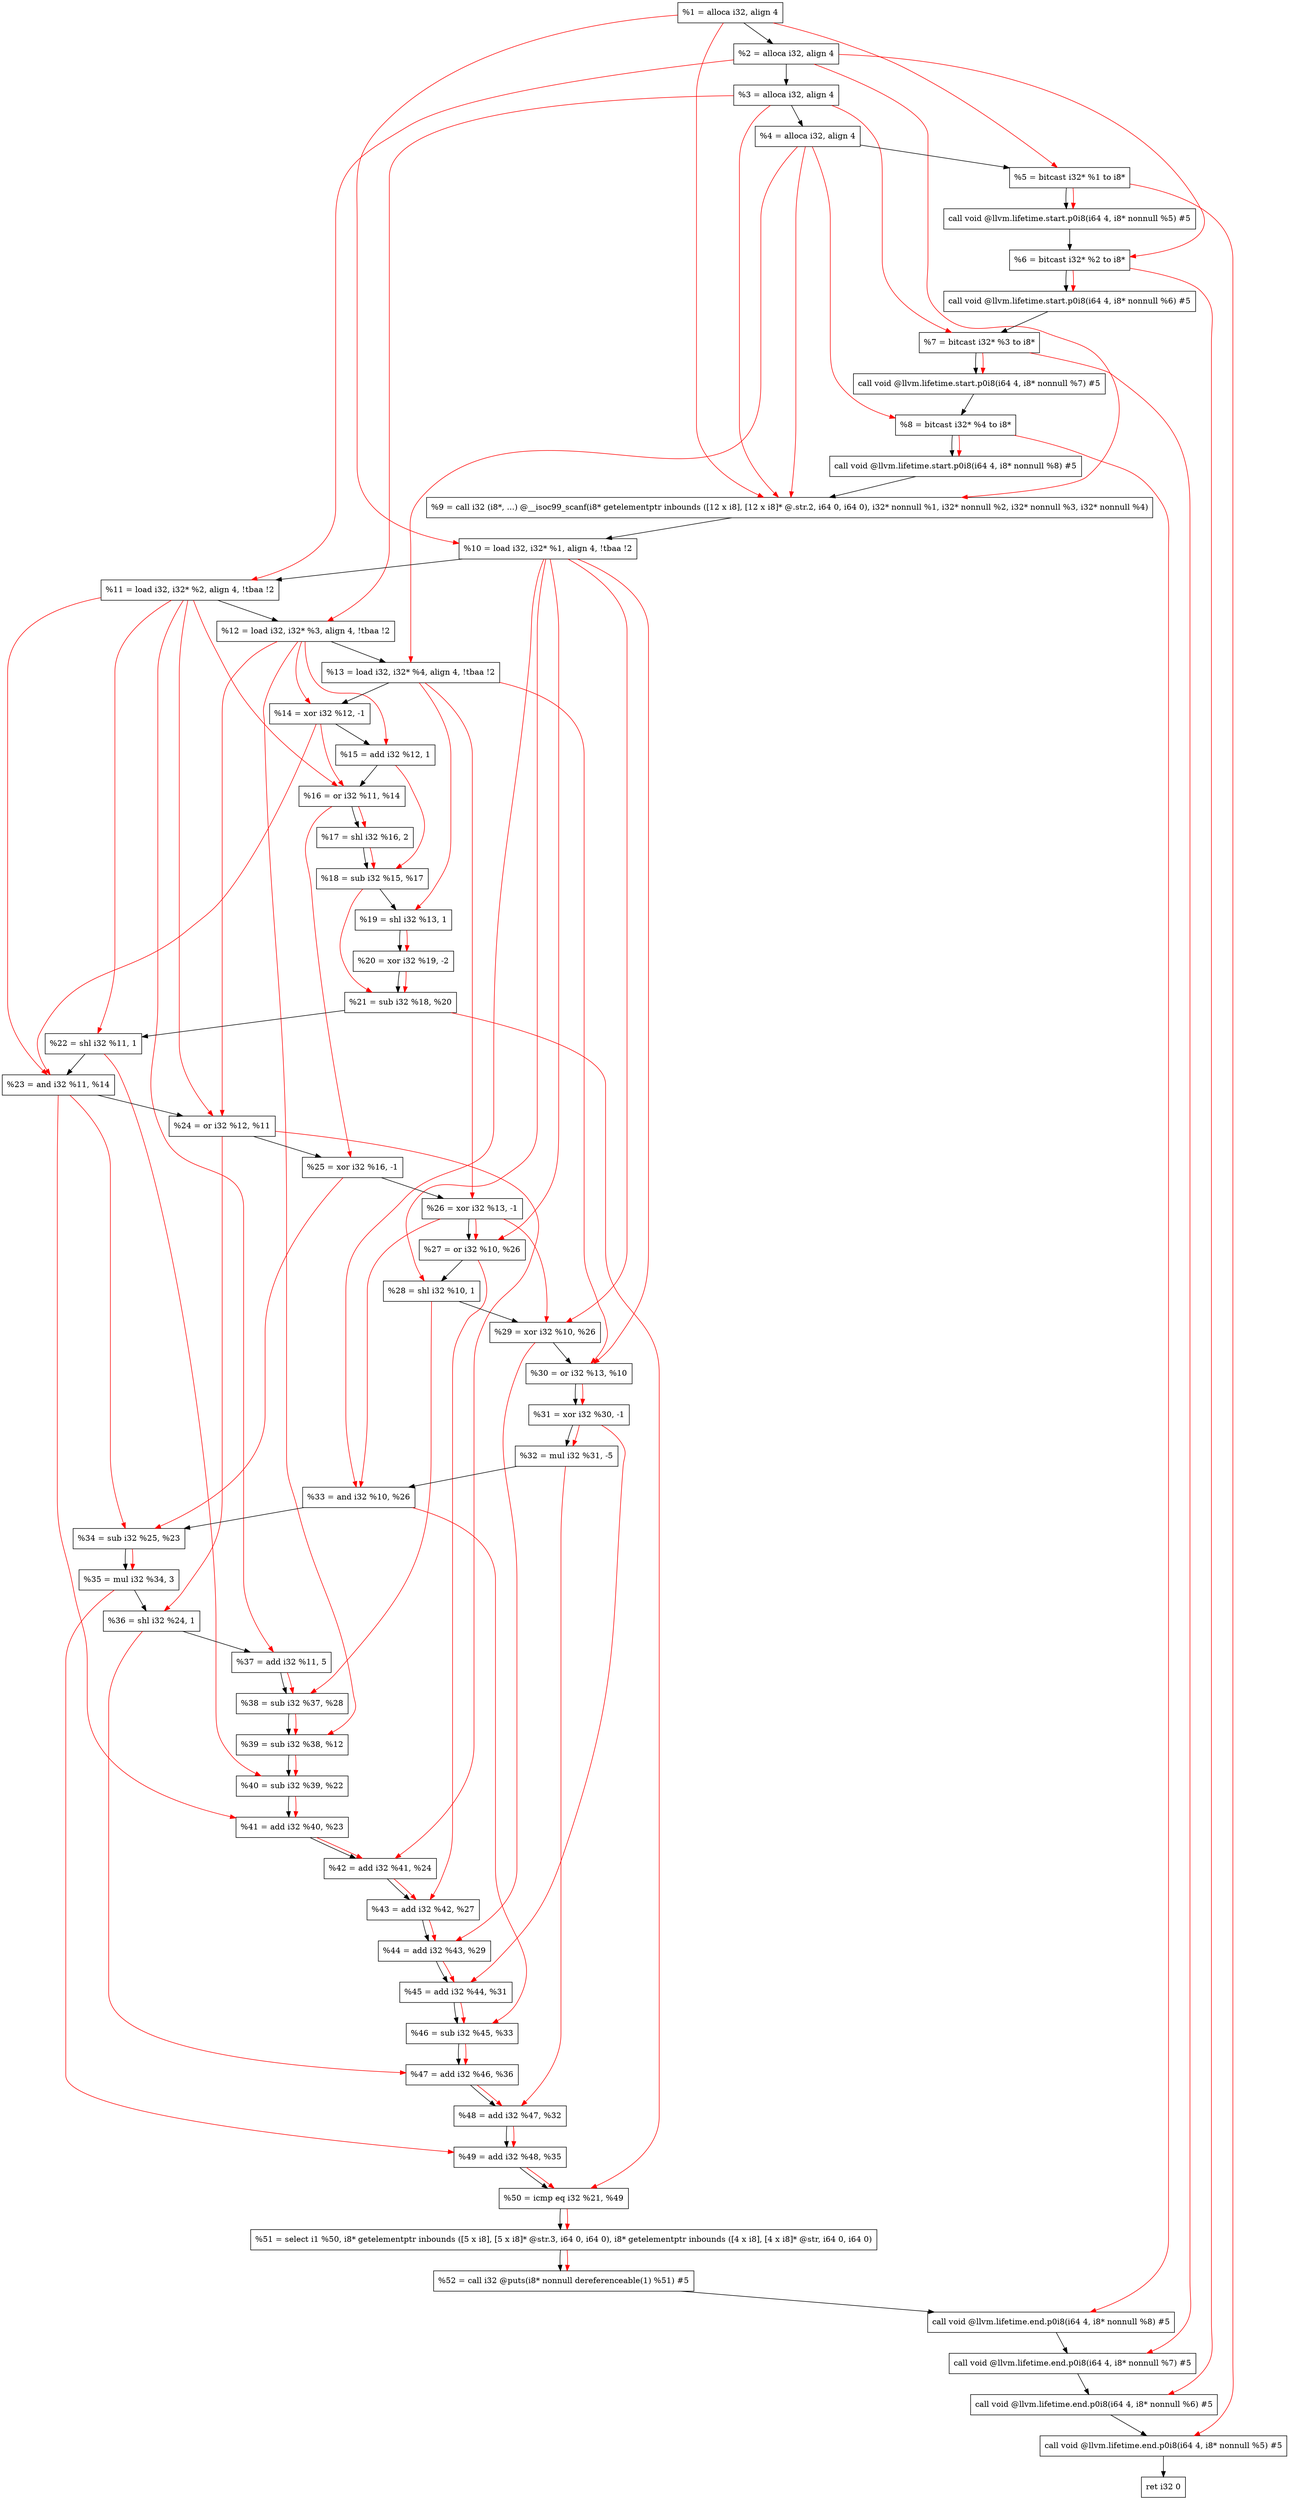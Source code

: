 digraph "DFG for'main' function" {
	Node0xa4ea38[shape=record, label="  %1 = alloca i32, align 4"];
	Node0xa4eab8[shape=record, label="  %2 = alloca i32, align 4"];
	Node0xa4eb48[shape=record, label="  %3 = alloca i32, align 4"];
	Node0xa4eba8[shape=record, label="  %4 = alloca i32, align 4"];
	Node0xa4ec58[shape=record, label="  %5 = bitcast i32* %1 to i8*"];
	Node0xa4f088[shape=record, label="  call void @llvm.lifetime.start.p0i8(i64 4, i8* nonnull %5) #5"];
	Node0xa4f168[shape=record, label="  %6 = bitcast i32* %2 to i8*"];
	Node0xa4f268[shape=record, label="  call void @llvm.lifetime.start.p0i8(i64 4, i8* nonnull %6) #5"];
	Node0xa4f328[shape=record, label="  %7 = bitcast i32* %3 to i8*"];
	Node0xa4f3d8[shape=record, label="  call void @llvm.lifetime.start.p0i8(i64 4, i8* nonnull %7) #5"];
	Node0xa4f498[shape=record, label="  %8 = bitcast i32* %4 to i8*"];
	Node0xa4f548[shape=record, label="  call void @llvm.lifetime.start.p0i8(i64 4, i8* nonnull %8) #5"];
	Node0xa49ab0[shape=record, label="  %9 = call i32 (i8*, ...) @__isoc99_scanf(i8* getelementptr inbounds ([12 x i8], [12 x i8]* @.str.2, i64 0, i64 0), i32* nonnull %1, i32* nonnull %2, i32* nonnull %3, i32* nonnull %4)"];
	Node0xa4f748[shape=record, label="  %10 = load i32, i32* %1, align 4, !tbaa !2"];
	Node0xa506b8[shape=record, label="  %11 = load i32, i32* %2, align 4, !tbaa !2"];
	Node0xa50d28[shape=record, label="  %12 = load i32, i32* %3, align 4, !tbaa !2"];
	Node0xa50d88[shape=record, label="  %13 = load i32, i32* %4, align 4, !tbaa !2"];
	Node0xa50e00[shape=record, label="  %14 = xor i32 %12, -1"];
	Node0xa50e70[shape=record, label="  %15 = add i32 %12, 1"];
	Node0xa50ee0[shape=record, label="  %16 = or i32 %11, %14"];
	Node0xa50f50[shape=record, label="  %17 = shl i32 %16, 2"];
	Node0xa50fc0[shape=record, label="  %18 = sub i32 %15, %17"];
	Node0xa51030[shape=record, label="  %19 = shl i32 %13, 1"];
	Node0xa510a0[shape=record, label="  %20 = xor i32 %19, -2"];
	Node0xa51110[shape=record, label="  %21 = sub i32 %18, %20"];
	Node0xa51180[shape=record, label="  %22 = shl i32 %11, 1"];
	Node0xa511f0[shape=record, label="  %23 = and i32 %11, %14"];
	Node0xa51260[shape=record, label="  %24 = or i32 %12, %11"];
	Node0xa512d0[shape=record, label="  %25 = xor i32 %16, -1"];
	Node0xa51340[shape=record, label="  %26 = xor i32 %13, -1"];
	Node0xa513b0[shape=record, label="  %27 = or i32 %10, %26"];
	Node0xa51420[shape=record, label="  %28 = shl i32 %10, 1"];
	Node0xa51490[shape=record, label="  %29 = xor i32 %10, %26"];
	Node0xa51500[shape=record, label="  %30 = or i32 %13, %10"];
	Node0xa51570[shape=record, label="  %31 = xor i32 %30, -1"];
	Node0xa515e0[shape=record, label="  %32 = mul i32 %31, -5"];
	Node0xa51650[shape=record, label="  %33 = and i32 %10, %26"];
	Node0xa516c0[shape=record, label="  %34 = sub i32 %25, %23"];
	Node0xa51730[shape=record, label="  %35 = mul i32 %34, 3"];
	Node0xa517a0[shape=record, label="  %36 = shl i32 %24, 1"];
	Node0xa51810[shape=record, label="  %37 = add i32 %11, 5"];
	Node0xa51880[shape=record, label="  %38 = sub i32 %37, %28"];
	Node0xa518f0[shape=record, label="  %39 = sub i32 %38, %12"];
	Node0xa51960[shape=record, label="  %40 = sub i32 %39, %22"];
	Node0xa519d0[shape=record, label="  %41 = add i32 %40, %23"];
	Node0xa51a40[shape=record, label="  %42 = add i32 %41, %24"];
	Node0xa51ab0[shape=record, label="  %43 = add i32 %42, %27"];
	Node0xa51b20[shape=record, label="  %44 = add i32 %43, %29"];
	Node0xa51b90[shape=record, label="  %45 = add i32 %44, %31"];
	Node0xa51c00[shape=record, label="  %46 = sub i32 %45, %33"];
	Node0xa51c70[shape=record, label="  %47 = add i32 %46, %36"];
	Node0xa51ce0[shape=record, label="  %48 = add i32 %47, %32"];
	Node0xa51d50[shape=record, label="  %49 = add i32 %48, %35"];
	Node0xa51dc0[shape=record, label="  %50 = icmp eq i32 %21, %49"];
	Node0x9ee8b8[shape=record, label="  %51 = select i1 %50, i8* getelementptr inbounds ([5 x i8], [5 x i8]* @str.3, i64 0, i64 0), i8* getelementptr inbounds ([4 x i8], [4 x i8]* @str, i64 0, i64 0)"];
	Node0xa51e50[shape=record, label="  %52 = call i32 @puts(i8* nonnull dereferenceable(1) %51) #5"];
	Node0xa520f8[shape=record, label="  call void @llvm.lifetime.end.p0i8(i64 4, i8* nonnull %8) #5"];
	Node0xa52258[shape=record, label="  call void @llvm.lifetime.end.p0i8(i64 4, i8* nonnull %7) #5"];
	Node0xa52368[shape=record, label="  call void @llvm.lifetime.end.p0i8(i64 4, i8* nonnull %6) #5"];
	Node0xa52478[shape=record, label="  call void @llvm.lifetime.end.p0i8(i64 4, i8* nonnull %5) #5"];
	Node0xa52538[shape=record, label="  ret i32 0"];
	Node0xa4ea38 -> Node0xa4eab8;
	Node0xa4eab8 -> Node0xa4eb48;
	Node0xa4eb48 -> Node0xa4eba8;
	Node0xa4eba8 -> Node0xa4ec58;
	Node0xa4ec58 -> Node0xa4f088;
	Node0xa4f088 -> Node0xa4f168;
	Node0xa4f168 -> Node0xa4f268;
	Node0xa4f268 -> Node0xa4f328;
	Node0xa4f328 -> Node0xa4f3d8;
	Node0xa4f3d8 -> Node0xa4f498;
	Node0xa4f498 -> Node0xa4f548;
	Node0xa4f548 -> Node0xa49ab0;
	Node0xa49ab0 -> Node0xa4f748;
	Node0xa4f748 -> Node0xa506b8;
	Node0xa506b8 -> Node0xa50d28;
	Node0xa50d28 -> Node0xa50d88;
	Node0xa50d88 -> Node0xa50e00;
	Node0xa50e00 -> Node0xa50e70;
	Node0xa50e70 -> Node0xa50ee0;
	Node0xa50ee0 -> Node0xa50f50;
	Node0xa50f50 -> Node0xa50fc0;
	Node0xa50fc0 -> Node0xa51030;
	Node0xa51030 -> Node0xa510a0;
	Node0xa510a0 -> Node0xa51110;
	Node0xa51110 -> Node0xa51180;
	Node0xa51180 -> Node0xa511f0;
	Node0xa511f0 -> Node0xa51260;
	Node0xa51260 -> Node0xa512d0;
	Node0xa512d0 -> Node0xa51340;
	Node0xa51340 -> Node0xa513b0;
	Node0xa513b0 -> Node0xa51420;
	Node0xa51420 -> Node0xa51490;
	Node0xa51490 -> Node0xa51500;
	Node0xa51500 -> Node0xa51570;
	Node0xa51570 -> Node0xa515e0;
	Node0xa515e0 -> Node0xa51650;
	Node0xa51650 -> Node0xa516c0;
	Node0xa516c0 -> Node0xa51730;
	Node0xa51730 -> Node0xa517a0;
	Node0xa517a0 -> Node0xa51810;
	Node0xa51810 -> Node0xa51880;
	Node0xa51880 -> Node0xa518f0;
	Node0xa518f0 -> Node0xa51960;
	Node0xa51960 -> Node0xa519d0;
	Node0xa519d0 -> Node0xa51a40;
	Node0xa51a40 -> Node0xa51ab0;
	Node0xa51ab0 -> Node0xa51b20;
	Node0xa51b20 -> Node0xa51b90;
	Node0xa51b90 -> Node0xa51c00;
	Node0xa51c00 -> Node0xa51c70;
	Node0xa51c70 -> Node0xa51ce0;
	Node0xa51ce0 -> Node0xa51d50;
	Node0xa51d50 -> Node0xa51dc0;
	Node0xa51dc0 -> Node0x9ee8b8;
	Node0x9ee8b8 -> Node0xa51e50;
	Node0xa51e50 -> Node0xa520f8;
	Node0xa520f8 -> Node0xa52258;
	Node0xa52258 -> Node0xa52368;
	Node0xa52368 -> Node0xa52478;
	Node0xa52478 -> Node0xa52538;
edge [color=red]
	Node0xa4ea38 -> Node0xa4ec58;
	Node0xa4ec58 -> Node0xa4f088;
	Node0xa4eab8 -> Node0xa4f168;
	Node0xa4f168 -> Node0xa4f268;
	Node0xa4eb48 -> Node0xa4f328;
	Node0xa4f328 -> Node0xa4f3d8;
	Node0xa4eba8 -> Node0xa4f498;
	Node0xa4f498 -> Node0xa4f548;
	Node0xa4ea38 -> Node0xa49ab0;
	Node0xa4eab8 -> Node0xa49ab0;
	Node0xa4eb48 -> Node0xa49ab0;
	Node0xa4eba8 -> Node0xa49ab0;
	Node0xa4ea38 -> Node0xa4f748;
	Node0xa4eab8 -> Node0xa506b8;
	Node0xa4eb48 -> Node0xa50d28;
	Node0xa4eba8 -> Node0xa50d88;
	Node0xa50d28 -> Node0xa50e00;
	Node0xa50d28 -> Node0xa50e70;
	Node0xa506b8 -> Node0xa50ee0;
	Node0xa50e00 -> Node0xa50ee0;
	Node0xa50ee0 -> Node0xa50f50;
	Node0xa50e70 -> Node0xa50fc0;
	Node0xa50f50 -> Node0xa50fc0;
	Node0xa50d88 -> Node0xa51030;
	Node0xa51030 -> Node0xa510a0;
	Node0xa50fc0 -> Node0xa51110;
	Node0xa510a0 -> Node0xa51110;
	Node0xa506b8 -> Node0xa51180;
	Node0xa506b8 -> Node0xa511f0;
	Node0xa50e00 -> Node0xa511f0;
	Node0xa50d28 -> Node0xa51260;
	Node0xa506b8 -> Node0xa51260;
	Node0xa50ee0 -> Node0xa512d0;
	Node0xa50d88 -> Node0xa51340;
	Node0xa4f748 -> Node0xa513b0;
	Node0xa51340 -> Node0xa513b0;
	Node0xa4f748 -> Node0xa51420;
	Node0xa4f748 -> Node0xa51490;
	Node0xa51340 -> Node0xa51490;
	Node0xa50d88 -> Node0xa51500;
	Node0xa4f748 -> Node0xa51500;
	Node0xa51500 -> Node0xa51570;
	Node0xa51570 -> Node0xa515e0;
	Node0xa4f748 -> Node0xa51650;
	Node0xa51340 -> Node0xa51650;
	Node0xa512d0 -> Node0xa516c0;
	Node0xa511f0 -> Node0xa516c0;
	Node0xa516c0 -> Node0xa51730;
	Node0xa51260 -> Node0xa517a0;
	Node0xa506b8 -> Node0xa51810;
	Node0xa51810 -> Node0xa51880;
	Node0xa51420 -> Node0xa51880;
	Node0xa51880 -> Node0xa518f0;
	Node0xa50d28 -> Node0xa518f0;
	Node0xa518f0 -> Node0xa51960;
	Node0xa51180 -> Node0xa51960;
	Node0xa51960 -> Node0xa519d0;
	Node0xa511f0 -> Node0xa519d0;
	Node0xa519d0 -> Node0xa51a40;
	Node0xa51260 -> Node0xa51a40;
	Node0xa51a40 -> Node0xa51ab0;
	Node0xa513b0 -> Node0xa51ab0;
	Node0xa51ab0 -> Node0xa51b20;
	Node0xa51490 -> Node0xa51b20;
	Node0xa51b20 -> Node0xa51b90;
	Node0xa51570 -> Node0xa51b90;
	Node0xa51b90 -> Node0xa51c00;
	Node0xa51650 -> Node0xa51c00;
	Node0xa51c00 -> Node0xa51c70;
	Node0xa517a0 -> Node0xa51c70;
	Node0xa51c70 -> Node0xa51ce0;
	Node0xa515e0 -> Node0xa51ce0;
	Node0xa51ce0 -> Node0xa51d50;
	Node0xa51730 -> Node0xa51d50;
	Node0xa51110 -> Node0xa51dc0;
	Node0xa51d50 -> Node0xa51dc0;
	Node0xa51dc0 -> Node0x9ee8b8;
	Node0x9ee8b8 -> Node0xa51e50;
	Node0xa4f498 -> Node0xa520f8;
	Node0xa4f328 -> Node0xa52258;
	Node0xa4f168 -> Node0xa52368;
	Node0xa4ec58 -> Node0xa52478;
}
